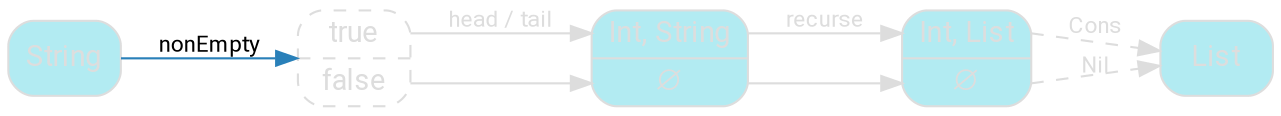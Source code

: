 digraph {
    bgcolor=transparent
    splines=false
    rankdir=LR

    // Default theme: disabled
    node[shape="rectangle" style="rounded,filled" color="#dddddd" fillcolor="#b2ebf2" fontcolor="#dddddd" fontname="Segoe UI,Roboto,Helvetica,Arial,sans-serif"]
    edge [color="#dddddd" fontcolor="#dddddd" fontname="Segoe UI,Roboto,Helvetica,Arial,sans-serif" fontsize=11]

    ListStruct[shape=record label="<cons> Int, List| <nil> ∅"]
    ListStruct2[shape=record label="<cons> Int, String| <nil> ∅"]
    choice[shape=record label="<true> true|<false> false" style="dashed,rounded"]

    String           -> choice[label=nonEmpty color="#2980B9" fontcolor="#000000"]
    choice:true      -> ListStruct2:cons[label="head / tail"]
    choice:false     -> ListStruct2:nil
    ListStruct2:cons -> ListStruct:cons [label=recurse]
    ListStruct2:nil  -> ListStruct:nil
    ListStruct:cons  -> List [style=dashed label="Cons"]
    ListStruct:nil   -> List [style=dashed label="Nil"]
}

